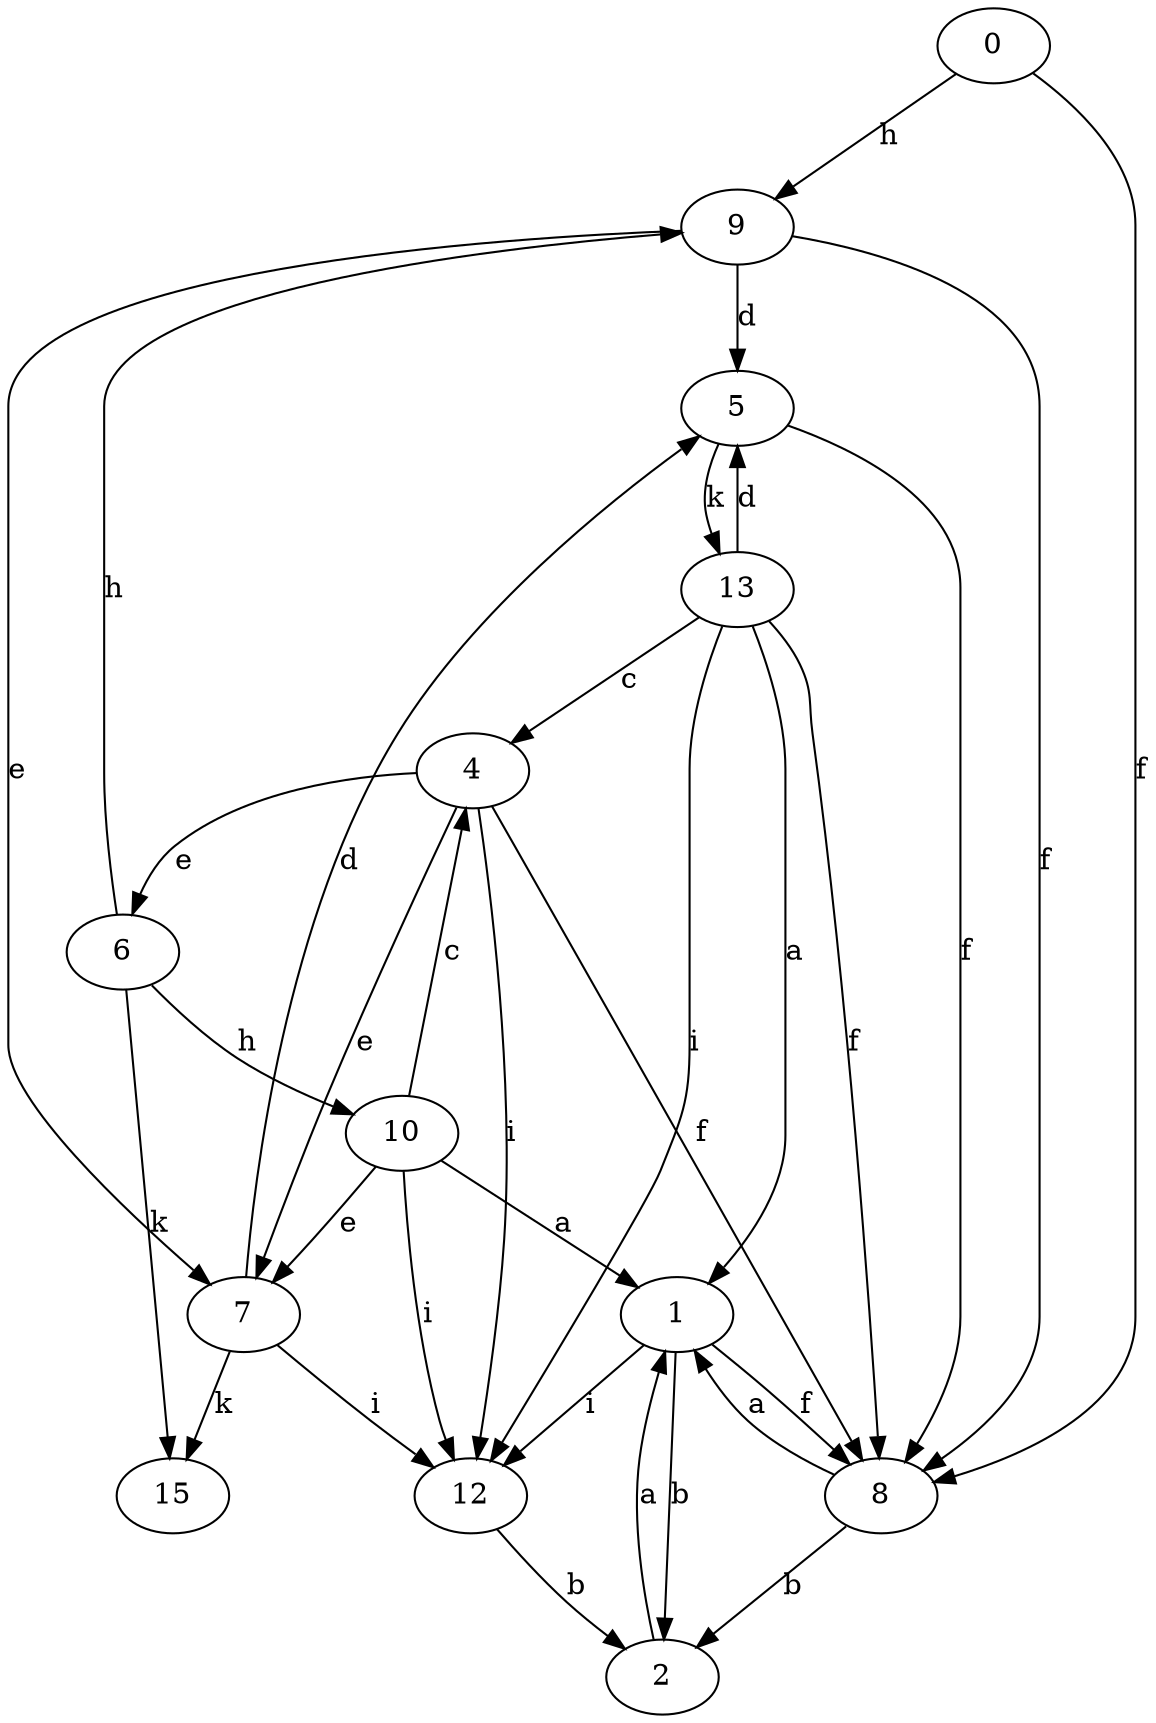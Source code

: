 strict digraph  {
1;
0;
2;
4;
5;
6;
7;
8;
9;
10;
12;
13;
15;
1 -> 2  [label=b];
1 -> 8  [label=f];
1 -> 12  [label=i];
0 -> 8  [label=f];
0 -> 9  [label=h];
2 -> 1  [label=a];
4 -> 6  [label=e];
4 -> 7  [label=e];
4 -> 8  [label=f];
4 -> 12  [label=i];
5 -> 8  [label=f];
5 -> 13  [label=k];
6 -> 9  [label=h];
6 -> 10  [label=h];
6 -> 15  [label=k];
7 -> 5  [label=d];
7 -> 12  [label=i];
7 -> 15  [label=k];
8 -> 1  [label=a];
8 -> 2  [label=b];
9 -> 5  [label=d];
9 -> 7  [label=e];
9 -> 8  [label=f];
10 -> 1  [label=a];
10 -> 4  [label=c];
10 -> 7  [label=e];
10 -> 12  [label=i];
12 -> 2  [label=b];
13 -> 1  [label=a];
13 -> 4  [label=c];
13 -> 5  [label=d];
13 -> 8  [label=f];
13 -> 12  [label=i];
}
